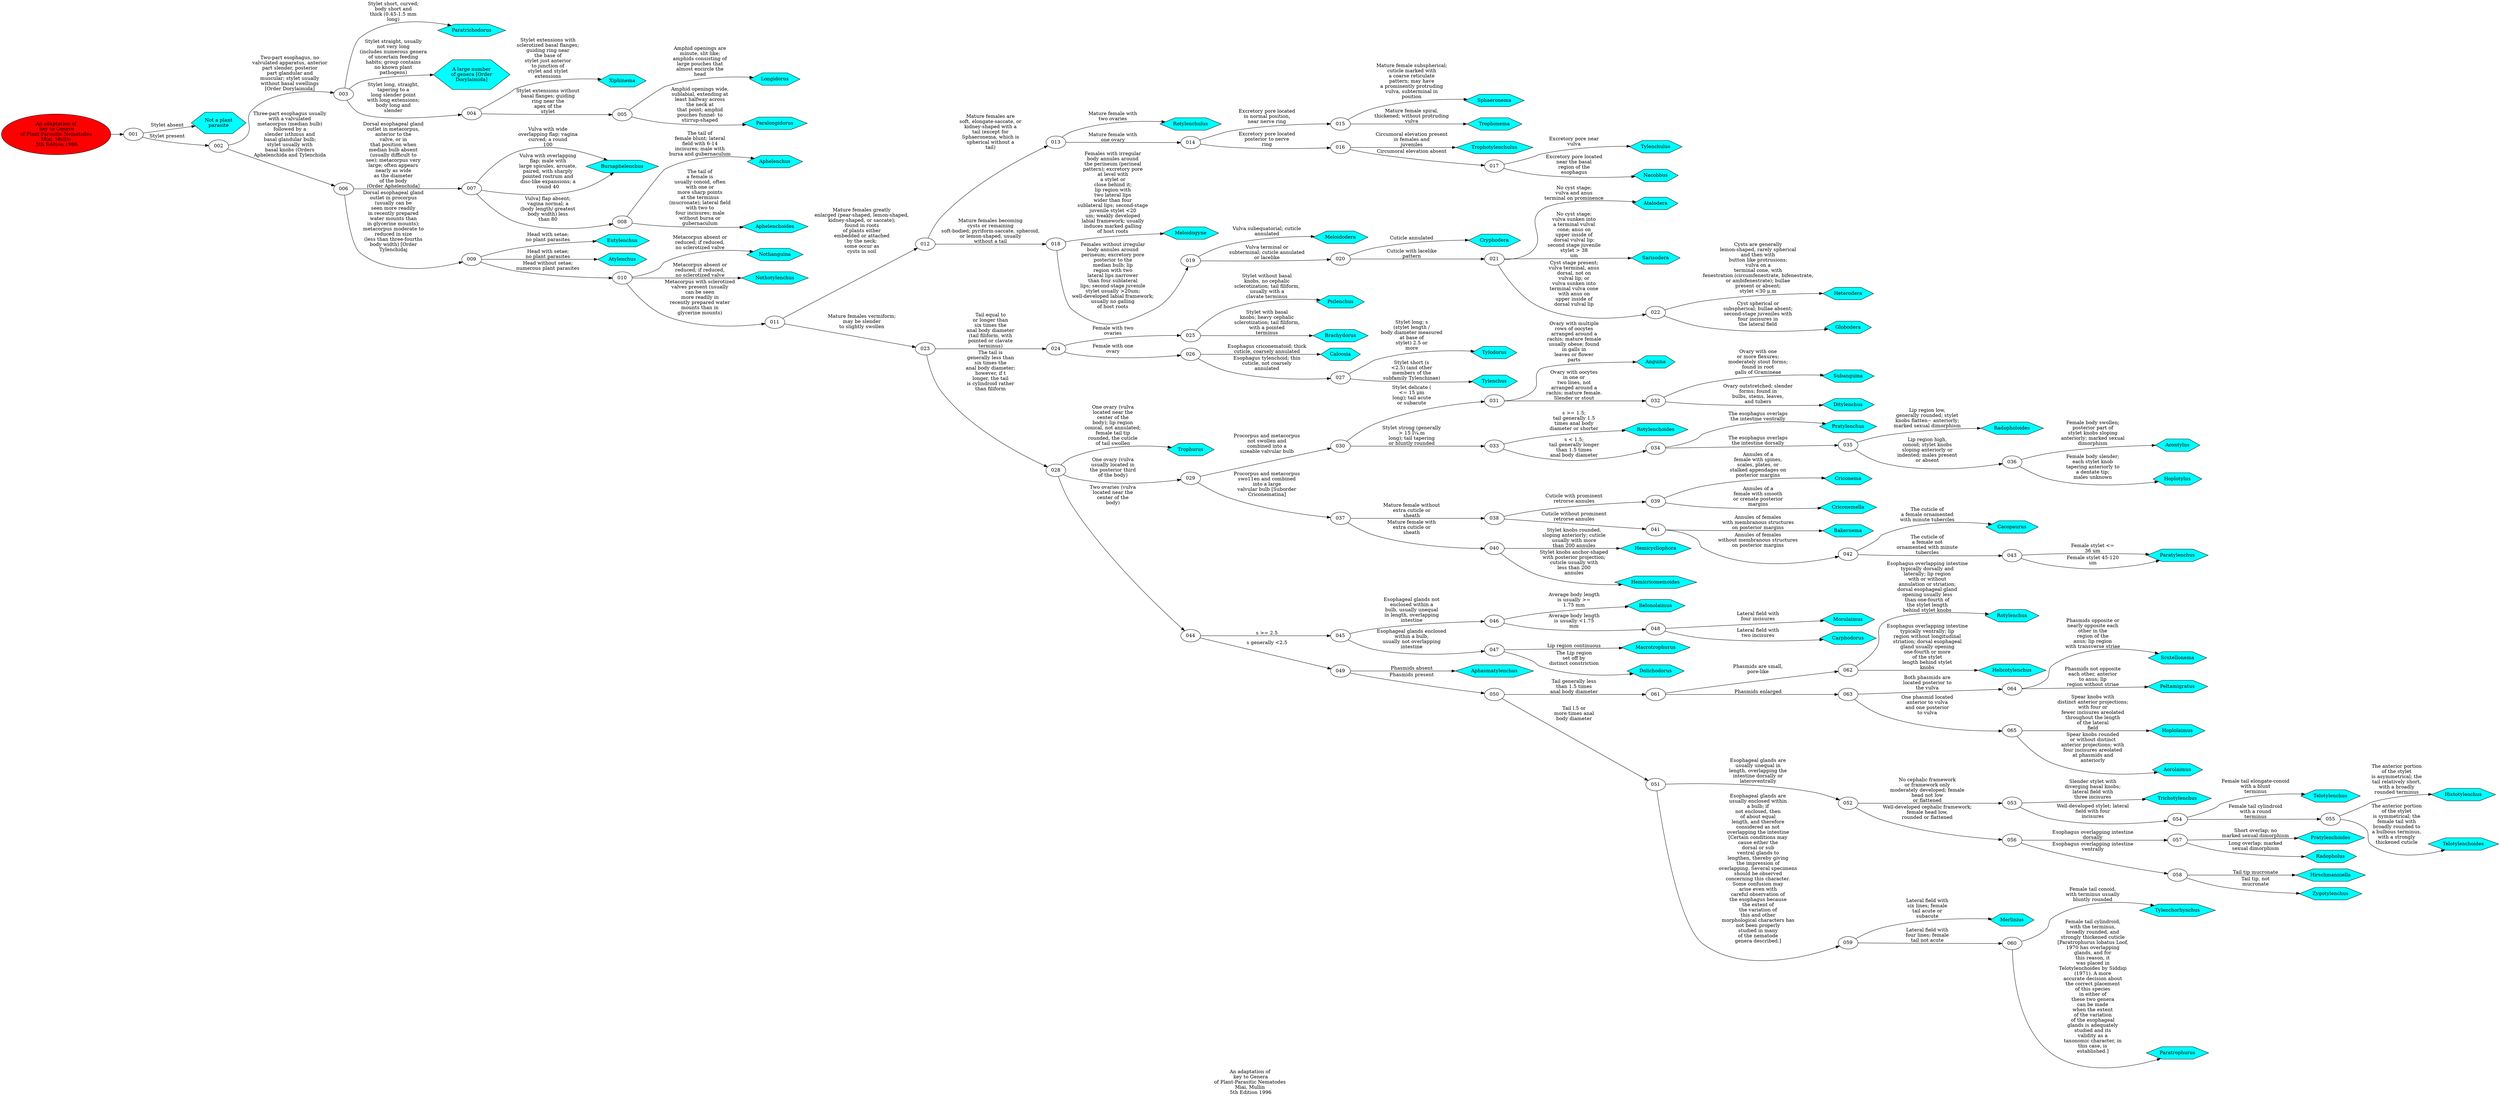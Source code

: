 // FOO
digraph GraphTitle {
	graph [rankdir=LR]
	label="An adaptation of
 key to Genera
of Plant-Parasitic Nematodes
Miai, Mullin
 5th Edition 1996"
	000 [label="An adaptation of
 key to Genera
of Plant-Parasitic Nematodes
Miai, Mullin
 5th Edition 1996" fillcolor=red style=filled]
	000 -> 001 [label=""]
	"Not a plant parasite" [label="Not a plant
parasite
" fillcolor=aqua shape=hexagon style=filled]
	Paratrichodorus [label=Paratrichodorus
 fillcolor=aqua shape=hexagon style=filled]
	"A large number of genera [Order Dorylaimida]" [label="A large number
of genera [Order
Dorylaimida]
" fillcolor=aqua shape=hexagon style=filled]
	Xiphinema [label=Xiphinema
 fillcolor=aqua shape=hexagon style=filled]
	Longidorus [label=Longidorus
 fillcolor=aqua shape=hexagon style=filled]
	Paralongidorus [label=Paralongidorus
 fillcolor=aqua shape=hexagon style=filled]
	Bursaphelenchus [label=Bursaphelenchus
 fillcolor=aqua shape=hexagon style=filled]
	Bursaphelenchus [label=Bursaphelenchus
 fillcolor=aqua shape=hexagon style=filled]
	Aphelenchus [label=Aphelenchus
 fillcolor=aqua shape=hexagon style=filled]
	Aphelenchoides [label=Aphelenchoides
 fillcolor=aqua shape=hexagon style=filled]
	Eutylenchus [label=Eutylenchus
 fillcolor=aqua shape=hexagon style=filled]
	Atylenchus [label=Atylenchus
 fillcolor=aqua shape=hexagon style=filled]
	Nothanguina [label=Nothanguina
 fillcolor=aqua shape=hexagon style=filled]
	Nothotylenchus [label=Nothotylenchus
 fillcolor=aqua shape=hexagon style=filled]
	Rotylenchulus [label=Rotylenchulus
 fillcolor=aqua shape=hexagon style=filled]
	Sphaeronema [label=Sphaeronema
 fillcolor=aqua shape=hexagon style=filled]
	Trophonema [label=Trophonema
 fillcolor=aqua shape=hexagon style=filled]
	Trophotylenchulus [label=Trophotylenchulus
 fillcolor=aqua shape=hexagon style=filled]
	Tylenchulus [label=Tylenchulus
 fillcolor=aqua shape=hexagon style=filled]
	Nacobbus [label=Nacobbus
 fillcolor=aqua shape=hexagon style=filled]
	Meloidogyne [label=Meloidogyne
 fillcolor=aqua shape=hexagon style=filled]
	Meloidodera [label=Meloidodera
 fillcolor=aqua shape=hexagon style=filled]
	Cryphodera [label=Cryphodera
 fillcolor=aqua shape=hexagon style=filled]
	Atalodera [label=Atalodera
 fillcolor=aqua shape=hexagon style=filled]
	Sarisodera [label=Sarisodera
 fillcolor=aqua shape=hexagon style=filled]
	Heterodera [label=Heterodera
 fillcolor=aqua shape=hexagon style=filled]
	Globodera [label=Globodera
 fillcolor=aqua shape=hexagon style=filled]
	Psilenchus [label=Psilenchus
 fillcolor=aqua shape=hexagon style=filled]
	Brachydorus [label=Brachydorus
 fillcolor=aqua shape=hexagon style=filled]
	Caloosia [label=Caloosia
 fillcolor=aqua shape=hexagon style=filled]
	Tylodorus [label=Tylodorus
 fillcolor=aqua shape=hexagon style=filled]
	Tylenchus [label=Tylenchus
 fillcolor=aqua shape=hexagon style=filled]
	Trophurus [label=Trophurus
 fillcolor=aqua shape=hexagon style=filled]
	Anguina [label=Anguina
 fillcolor=aqua shape=hexagon style=filled]
	Subanguina [label=Subanguina
 fillcolor=aqua shape=hexagon style=filled]
	Ditylenchus [label=Ditylenchus
 fillcolor=aqua shape=hexagon style=filled]
	Rotylenchoides [label=Rotylenchoides
 fillcolor=aqua shape=hexagon style=filled]
	Pratylenchus [label=Pratylenchus
 fillcolor=aqua shape=hexagon style=filled]
	Radopholoides [label=Radopholoides
 fillcolor=aqua shape=hexagon style=filled]
	Acontylus [label=Acontylus
 fillcolor=aqua shape=hexagon style=filled]
	Hoplotylus [label=Hoplotylus
 fillcolor=aqua shape=hexagon style=filled]
	Criconema [label=Criconema
 fillcolor=aqua shape=hexagon style=filled]
	Criconemella [label=Criconemella
 fillcolor=aqua shape=hexagon style=filled]
	Hemicycliophora [label=Hemicycliophora
 fillcolor=aqua shape=hexagon style=filled]
	Hemicriconemoides [label=Hemicriconemoides
 fillcolor=aqua shape=hexagon style=filled]
	Bakernema [label=Bakernema
 fillcolor=aqua shape=hexagon style=filled]
	Cacopaurus [label=Cacopaurus
 fillcolor=aqua shape=hexagon style=filled]
	Paratylenchus [label=Paratylenchus
 fillcolor=aqua shape=hexagon style=filled]
	Paratylenchus [label=Paratylenchus
 fillcolor=aqua shape=hexagon style=filled]
	Belonolaimus [label=Belonolaimus
 fillcolor=aqua shape=hexagon style=filled]
	Macrotrophurus [label=Macrotrophurus
 fillcolor=aqua shape=hexagon style=filled]
	Dolichodorus [label=Dolichodorus
 fillcolor=aqua shape=hexagon style=filled]
	Morulaimus [label=Morulaimus
 fillcolor=aqua shape=hexagon style=filled]
	Carphodorus [label=Carphodorus
 fillcolor=aqua shape=hexagon style=filled]
	Aphasmatylenchus [label=Aphasmatylenchus
 fillcolor=aqua shape=hexagon style=filled]
	Trichotylenchus [label=Trichotylenchus
 fillcolor=aqua shape=hexagon style=filled]
	Telotylenchus [label=Telotylenchus
 fillcolor=aqua shape=hexagon style=filled]
	Histotylenchus [label=Histotylenchus
 fillcolor=aqua shape=hexagon style=filled]
	Telotylenchoides [label=Telotylenchoides
 fillcolor=aqua shape=hexagon style=filled]
	Pratylenchoides [label=Pratylenchoides
 fillcolor=aqua shape=hexagon style=filled]
	Radopholus [label=Radopholus
 fillcolor=aqua shape=hexagon style=filled]
	Hirschmanniella [label=Hirschmanniella
 fillcolor=aqua shape=hexagon style=filled]
	Zygotylenchus [label=Zygotylenchus
 fillcolor=aqua shape=hexagon style=filled]
	Merlinius [label=Merlinius
 fillcolor=aqua shape=hexagon style=filled]
	Tylenchorhynchus [label=Tylenchorhynchus
 fillcolor=aqua shape=hexagon style=filled]
	Paratrophurus [label=Paratrophurus
 fillcolor=aqua shape=hexagon style=filled]
	Rotylenchus [label=Rotylenchus
 fillcolor=aqua shape=hexagon style=filled]
	Helicotylenchus [label=Helicotylenchus
 fillcolor=aqua shape=hexagon style=filled]
	Scutellonema [label=Scutellonema
 fillcolor=aqua shape=hexagon style=filled]
	Peltamigratus [label=Peltamigratus
 fillcolor=aqua shape=hexagon style=filled]
	Hoplolaimus [label=Hoplolaimus
 fillcolor=aqua shape=hexagon style=filled]
	Aorolaimus [label=Aorolaimus
 fillcolor=aqua shape=hexagon style=filled]
	001 -> "Not a plant parasite" [label="Stylet absent
"]
	001 -> 002 [label="Stylet present
"]
	002 -> 003 [label="Two-part esophagus, no
valvulated apparatus, anterior
part slender, posterior
part glandular and
muscular; stylet usually
without basal swellings
[Order Dorylaimida]
"]
	002 -> 006 [label="Three-part esophagus usually
with a valvulated
metacorpus (median bulb)
followed by a
slender isthmus and
basal glandular bulb;
stylet usually with
basal knobs (Orders
Aphelenchida and Tylenchida
"]
	003 -> Paratrichodorus [label="Stylet short, curved;
body short and
thick (0.45-1.5 mm
long)
"]
	003 -> 004 [label="Stylet long, straight,
tapering to a
long slender point
with long extensions;
body long and
slender
"]
	003 -> "A large number of genera [Order Dorylaimida]" [label="Stylet straight, usually
not very long
(includes numerous genera
of uncertain feeding
habits; group contains
no known plant
pathogens)
"]
	004 -> Xiphinema [label="Stylet extensions with
sclerotized basal flanges;
guiding ring near
the base of
stylet just anterior
to junction of
stylet and stylet
extensions
"]
	004 -> 005 [label="Stylet extensions without
basal flanges; guiding
ring near the
apex of the
stylet
"]
	005 -> Longidorus [label="Amphid openings are
minute, slit like;
amphids consisting of
large pouches that
almost encircle the
head
"]
	005 -> Paralongidorus [label="Amphid openings wide,
sublabial, extending at
least halfway across
the neck at
that point; amphid
pouches funnel- to
stirrup-shaped
"]
	006 -> 007 [label="Dorsal esophageal gland
outlet in metacorpus,
anterior to the
valve, or in
that position when
median bulb absent
(usually difficult to
see); metacorpus very
large; often appears
nearly as wide
as the diameter
of the body
(Order Aphelenchida]
"]
	006 -> 009 [label="Dorsal esophageal gland
outlet in procorpus
(usually can be
seen more readily
in recently prepared
water mounts than
in glycerine mounts);
metacorpus moderate to
reduced in size
(less than three-fourths
body width) [Order
Tylenchidaj
"]
	007 -> 008 [label="Vulva] flap absent;
vagina normal; a
(body length/ greatest
body width) less
than 80
"]
	007 -> Bursaphelenchus [label="Vulva with wide
overlapping flap; vagina
curved; a round
100
"]
	007 -> Bursaphelenchus [label="Vulva with overlapping
flap; male with
large spicules, arcuate,
paired, with sharply
pointed rostrum and
disc-like expansions; a
round 40
"]
	008 -> Aphelenchus [label="The tail of
female blunt; lateral
field with 6-14
incisures; male with
bursa and gubernaculum
"]
	008 -> Aphelenchoides [label="The tail of
a female is
usually conoid, often
with one or
more sharp points
at the terminus
(mucronate); lateral field
with two to
four incisures; male
without bursa or
gubernaculum
"]
	009 -> Eutylenchus [label="Head with setae;
no plant parasites
"]
	009 -> Atylenchus [label="Head with setae;
no plant parasites
"]
	009 -> 010 [label="Head without setae;
numerous plant parasites
"]
	010 -> Nothanguina [label="Metacorpus absent or
reduced; if reduced,
no sclerotized valve
"]
	010 -> Nothotylenchus [label="Metacorpus absent or
reduced; if reduced,
no sclerotized valve
"]
	010 -> 011 [label="Metacorpus with sclerotized
valves present (usually
can be seen
more readily in
recently prepared water
mounts than in
glycerine mounts)
"]
	011 -> 012 [label="Mature females greatly
enlarged (pear-shaped, lemon-shaped,
kidney-shaped, or saccate);
found in roots
of plants either
embedded or attached
by the neck;
some occur as
cysts in soil
"]
	011 -> 023 [label="Mature females vermiform;
may be slender
to slightly swollen
"]
	012 -> 013 [label="Mature females are
soft, elongate-saccate, or
kidney-shaped with a
tail (except for
Sphaeronema, which is
spherical without a
tail)
"]
	012 -> 018 [label="Mature females becoming
cysts or remaining
soft-bodied; pyriform-saccate, spheroid,
or lemon-shaped, usually
without a tail
"]
	013 -> Rotylenchulus [label="Mature female with
two ovaries
"]
	013 -> 014 [label="Mature female with
one ovary
"]
	014 -> 015 [label="Excretory pore located
in normal position,
near nerve ring
"]
	014 -> 016 [label="Excretory pore located
posterior to nerve
ring
"]
	015 -> Sphaeronema [label="Mature female subspherical;
cuticle marked with
a coarse reticulate
pattern; may have
a prominently protruding
vulva, subterminal in
position
"]
	015 -> Trophonema [label="Mature female spiral,
thickened; without protruding
vulva
"]
	016 -> Trophotylenchulus [label="Circumoral elevation present
in females and
juveniles
"]
	016 -> 017 [label="Circumoral elevation absent
"]
	017 -> Tylenchulus [label="Excretory pore near
vulva
"]
	017 -> Nacobbus [label="Excretory pore located
near the basal
region of the
esophagus
"]
	018 -> Meloidogyne [label="Females with irregular
body annules around
the perineum (perineal
pattern); excretory pore
at level with
a stylet or
close behind it;
lip region with
two lateral lips
wider than four
sublateral lips; second-stage
juvenile stylet <20
um; weakly developed
labial framework; usually
induces marked galling
of host roots
"]
	018 -> 019 [label="Females without irregular
body annules around
perineum; excretory pore
posterior to the
median bulb; lip
region with two
lateral lips narrower
than four sublateral
lips; second-stage juvenile
stylet usually >20um;
well-developed labial framework;
usually no galling
of host roots
"]
	019 -> Meloidodera [label="Vulva subequatorial; cuticle
annulated
"]
	019 -> 020 [label="Vulva terminal or
subterminal; cuticle annulated
or lacelike
"]
	020 -> Cryphodera [label="Cuticle annulated
"]
	020 -> 021 [label="Cuticle with lacelike
pattern
"]
	021 -> 022 [label="Cyst stage present;
vulva terminal, anus
dorsal, not on
vulval lip; or
vulva sunken into
terminal vulva cone
with anus on
upper inside of
dorsal vulval lip
"]
	021 -> Atalodera [label="No cyst stage;
vulva and anus
terminal on prominence
"]
	021 -> Sarisodera [label="No cyst stage;
vulva sunken into
a terminal vulval
cone; anus on
upper inside of
dorsal vulval lip;
second stage juvenile
stylet > 38
um
"]
	022 -> Heterodera [label="Cysts are generally
lemon-shaped, rarely spherical
and then with
button like protrusions;
vulva on a
terminal cone, with
fenestration (circumfenestrate, bifenestrate,
or ambifenestrate); bullae
present or absent;
stylet <30 μ.m
"]
	022 -> Globodera [label="Cyst spherical or
subspherical; bullae absent;
second-stage juveniles with
four incisures in
the lateral field
"]
	023 -> 024 [label="Tail equal to
or longer than
six times the
anal body diameter
(tail filiform, with
pointed or clavate
terminus)
"]
	023 -> 028 [label="The tail is
generally less than
six times the
anal body diameter;
however, if t
longer, the tail
is cylindroid rather
than filiform
"]
	024 -> 025 [label="Female with two
ovaries
"]
	024 -> 026 [label="Female with one
ovary
"]
	025 -> Psilenchus [label="Stylet without basal
knobs, no cephalic
sclerotization; tail filiform,
usually with a
clavate terminus
"]
	025 -> Brachydorus [label="Stylet with basal
knobs; heavy cephalic
sclerotization; tail filiform,
with a pointed
terminus
"]
	026 -> Caloosia [label="Esophagus criconematoid; thick
cuticle, coarsely annulated
"]
	026 -> 027 [label="Esophagus tylenchoid; thin
cuticle, not coarsely
annulated
"]
	027 -> Tylodorus [label="Stylet long; s
(stylet length /
body diameter measured
at base of
stylet) 2.5 or
more
"]
	027 -> Tylenchus [label="Stylet short (s
<2.5) (and other
members of the
subfamily Tylenchinae)
"]
	028 -> 029 [label="One ovary (vulva
usually located in
the posterior third
of the body)
"]
	028 -> Trophurus [label="One ovary (vulva
located near the
center of the
body); lip region
conical, not annulated;
female tail tip
rounded, the cuticle
of tail swollen
"]
	028 -> 044 [label="Two ovaries (vulva
located near the
center of the
body)
"]
	029 -> 030 [label="Procorpus and metacorpus
not swollen and
combined into a
sizeable valvular bulb
"]
	029 -> 037 [label="Procorpus and metacorpus
swo11en and combined
into a large
valvular bulb [Suborder
Criconematina]
"]
	030 -> 031 [label="Stylet delicate (
<= 15 μm
long); tail acute
or subacute
"]
	030 -> 033 [label="Stylet strong (generally
> 15 Î¼.m
long); tail tapering
or bluntly rounded
"]
	031 -> 032 [label="Ovary with oocytes
in one or
two lines, not
arranged around a
rachis; mature female.
Slender or stout
"]
	031 -> Anguina [label="Ovary with multiple
rows of oocytes
arranged around a
rachis; mature female
usually obese; found
in galls in
leaves or flower
parts
"]
	032 -> Subanguina [label="Ovary with one
or more flexures;
moderately stout forms;
found in root
galls of Gramineae
"]
	032 -> Ditylenchus [label="Ovary outstretched; slender
forms; found in
bulbs, stems, leaves,
and tubers
"]
	033 -> Rotylenchoides [label="s >= 1.5;
tail generally 1.5
times anal body
diameter or shorter
"]
	033 -> 034 [label="s < 1.5;
tail generally longer
than 1.5 times
anal body diameter
"]
	034 -> Pratylenchus [label="The esophagus overlaps
the intestine ventrally
"]
	034 -> 035 [label="The esophagus overlaps
the intestine dorsally
"]
	035 -> Radopholoides [label="Lip region low,
generally rounded; stylet
knobs flatten~ anteriorly;
marked sexual dimorphism
"]
	035 -> 036 [label="Lip region high,
conoid; stylet knobs
sloping anteriorly or
indented; males present
or absent
"]
	036 -> Acontylus [label="Female body swollen;
posterior part of
stylet knobs sloping
anteriorly; marked sexual
dimorphism
"]
	036 -> Hoplotylus [label="Female body slender;
each stylet knob
tapering anteriorly to
a dentate tip;
males unknown
"]
	037 -> 038 [label="Mature female without
extra cuticle or
sheath
"]
	037 -> 040 [label="Mature female with
extra cuticle or
sheath
"]
	038 -> 039 [label="Cuticle with prominent
retrorse annules
"]
	038 -> 041 [label="Cuticle without prominent
retrorse annules
"]
	039 -> Criconema [label="Annules of a
female with spines,
scales, plates, or
stalked appendages on
posterior margins
"]
	039 -> Criconemella [label="Annules of a
female with smooth
or crenate posterior
margins
"]
	040 -> Hemicycliophora [label="Stylet knobs rounded,
sloping anteriorly; cuticle
usually with more
than 200 annules
"]
	040 -> Hemicriconemoides [label="Stylet knobs anchor-shaped
with posterior projection;
cuticle usually with
less than 200
annules
"]
	041 -> 042 [label="Annules of females
without membranous structures
on posterior margins
"]
	041 -> Bakernema [label="Annules of females
with membranous structures
on posterior margins
"]
	042 -> Cacopaurus [label="The cuticle of
a female ornamented
with minute tubercles
"]
	042 -> 043 [label="The cuticle of
a female not
ornamented with minute
tubercles
"]
	043 -> Paratylenchus [label="Female stylet <=
36 um
"]
	043 -> Paratylenchus [label="Female stylet 45-120
um
"]
	044 -> 045 [label="s >= 2.5
"]
	044 -> 049 [label="s generally <2.5
"]
	045 -> 046 [label="Esophageal glands not
enclosed within a
bulb, usually unequal
in length, overlapping
intestine
"]
	045 -> 047 [label="Esophageal glands enclosed
within a bulb,
usually not overlapping
intestine
"]
	046 -> Belonolaimus [label="Average body length
is usually >=
1.75 mm
"]
	046 -> 048 [label="Average body length
is usually <1.75
mm
"]
	047 -> Macrotrophurus [label="Lip region continuous
"]
	047 -> Dolichodorus [label="The Lip region
set off by
distinct constriction
"]
	048 -> Morulaimus [label="Lateral field with
four incisures
"]
	048 -> Carphodorus [label="Lateral field with
two incisures
"]
	049 -> Aphasmatylenchus [label="Phasmids absent
"]
	049 -> 050 [label="Phasmids present
"]
	050 -> 061 [label="Tail generally less
than 1.5 times
anal body diameter
"]
	050 -> 051 [label="Tail l.5 or
more times anal
body diameter
"]
	051 -> 052 [label="Esophageal glands are
usually unequal in
length, overlapping the
intestine dorsally or
lateroventrally
"]
	051 -> 059 [label="Esophageal glands are
usually enclosed within
a bulb; if
not enclosed, then
of about equal
length, and therefore
considered as not
overlapping the intestine
[Certain conditions may
cause either the
dorsal or sub
ventral glands to
lengthen, thereby giving
the impression of
overlapping. Several specimens
should be observed
concerning this character.
Some confusion may
arise even with
careful observation of
the esophagus because
the extent of
the variation of
this and other
morphological characters has
not been properly
studied in many
of the nematode
genera described.]
"]
	052 -> 053 [label="No cephalic framework
or framework only
moderately developed; female
head not low
or flattened
"]
	052 -> 056 [label="Well-developed cephalic framework;
female head low,
rounded or flattened
"]
	053 -> 054 [label="Well-developed stylet; lateral
field with four
incisures
"]
	053 -> Trichotylenchus [label="Slender stylet with
diverging basal knobs;
lateral field with
three incisures
"]
	054 -> 055 [label="Female tail cylindroid
with a round
terminus
"]
	054 -> Telotylenchus [label="Female tail elongate-conoid
with a blunt
terminus
"]
	055 -> Histotylenchus [label="The anterior portion
of the stylet
is asymmetrical; the
tail relatively short,
with a broadly
rounded terminus
"]
	055 -> Telotylenchoides [label="The anterior portion
of the stylet
is symmetrical; the
female tail with
broadly rounded to
a bulbous terminus,
with a strongly
thickened cuticle
"]
	056 -> 057 [label="Esophagus overlapping intestine
dorsally
"]
	056 -> 058 [label="Esophagus overlapping intestine
ventrally
"]
	057 -> Pratylenchoides [label="Short overlap; no
marked sexual dimorphism
"]
	057 -> Radopholus [label="Long overlap; marked
sexual dimorphism
"]
	058 -> Hirschmanniella [label="Tail tip mucronate
"]
	058 -> Zygotylenchus [label="Tail tip, not
mucronate
"]
	059 -> 060 [label="Lateral field with
four lines; female
tail not acute
"]
	059 -> Merlinius [label="Lateral field with
six lines; female
tail acute or
subacute
"]
	060 -> Tylenchorhynchus [label="Female tail conoid,
with terminus usually
bluntly rounded
"]
	060 -> Paratrophurus [label="Female tail cylindroid,
with the terminus,
broadly rounded, and
strongly thickened cuticle
[Paratrophurus lobatus Loof,
1970 has overlapping
glands, and for
this reason, it
was placed in
Telotylenchoides by Siddiqi
(1971). A more
accurate decision about
the correct placement
of this species
in either of
these two genera
can be made
when the extent
of the variation
of the esophageal
glands is adequately
studied and its
validity as a
taxonomic character, in
this case, is
established.]
"]
	061 -> 062 [label="Phasmids are small,
pore-like
"]
	061 -> 063 [label="Phasmids enlarged
"]
	062 -> Rotylenchus [label="Esophagus overlapping intestine
typically dorsally and
laterally; lip region
with or without
annulation or striation;
dorsal esophageal gland
opening usually less
than one-fourth of
the stylet length
behind stylet knobs
"]
	062 -> Helicotylenchus [label="Esophagus overlapping intestine
typically ventrally; lip
region without longitudinal
striation; dorsal esophageal
gland usually opening
one-fourth or more
of the stylet
length behind stylet
knobs
"]
	063 -> 064 [label="Both phasmids are
located posterior to
the vulva
"]
	063 -> 065 [label="One phasmid located
anterior to vulva
and one posterior
to vulva
"]
	064 -> Scutellonema [label="Phasmids opposite or
nearly opposite each
other in the
region of the
anus; lip region
with transverse striae
"]
	064 -> Peltamigratus [label="Phasmids not opposite
each other, anterior
to anus; lip
region without striae
"]
	065 -> Hoplolaimus [label="Spear knobs with
distinct anterior projections;
with four or
fewer incisures areolated
throughout the length
of the lateral
field
"]
	065 -> Aorolaimus [label="Spear knobs rounded
or without distinct
anterior projections; with
four incisures areolated
at phasmids and
anteriorly
"]
}
